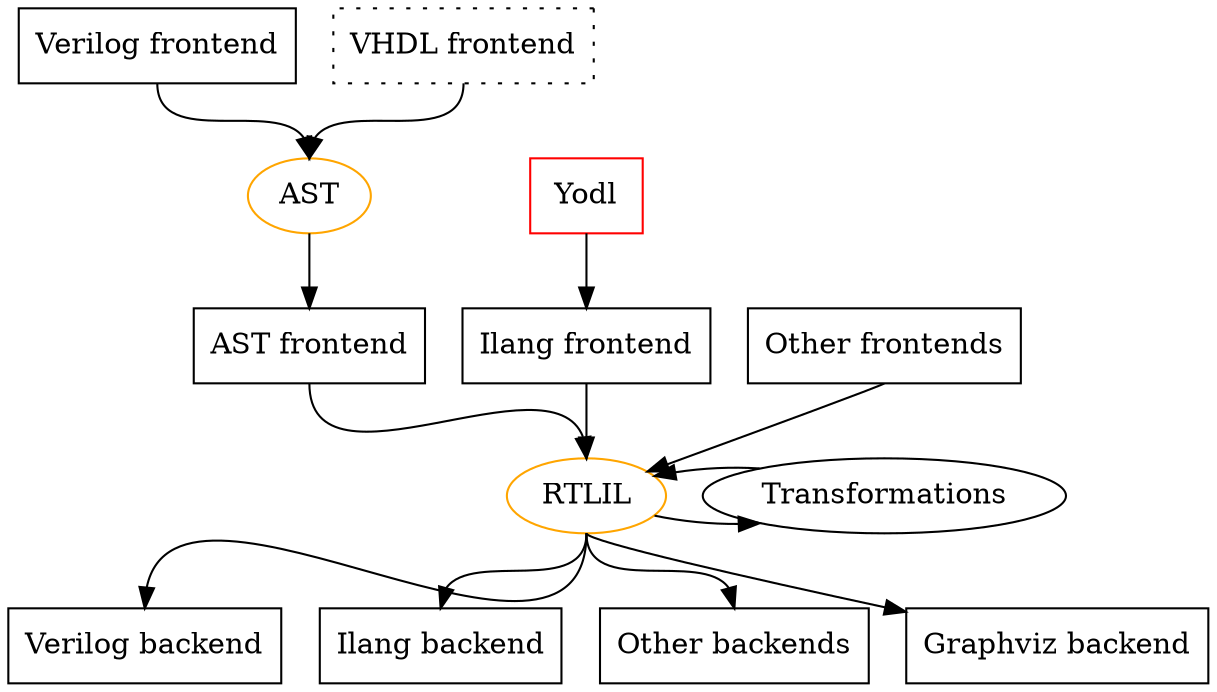 
        digraph A {
          graph [splines=true, overlap=prism];
          nVerF [shape=box, label="Verilog frontend"];
          nVhdF2 [shape=box, label="VHDL frontend", style=dotted];
          nVhdF [shape=box, label="Yodl", color=red];
          nIlangF [shape=box, label="Ilang frontend"];
          nOtherF [shape=box, label="Other frontends"];

          nVerB [shape=box, label="Verilog backend"];
          nIlangB [shape=box, label="Ilang backend"];
          nOtherB [shape=box, label="Other backends"];
          nDotB [shape=box, label="Graphviz backend"];

          passes [shape=ellipse, label="Transformations"];

          nAstF [shape=box, label="AST frontend"];
          ast [label="AST", color=orange];
          rtlil [label="RTLIL", color=orange];


          nVerF:s -> ast:n;
          nVhdF2:s -> ast:n;
          nVhdF:s -> nIlangF:n;
          nIlangF:s -> rtlil:n;
          nOtherF:s -> rtlil;
          ast:s -> nAstF:n;

          {
            rank=same
            rtlil -> passes;
            passes -> rtlil;
          }

          nAstF:s -> rtlil:n;
          rtlil:s -> nIlangB:n;
          rtlil:s -> nVerB:n;
          rtlil:s -> nOtherB:n;
          rtlil:s -> nDotB;
        }
    
